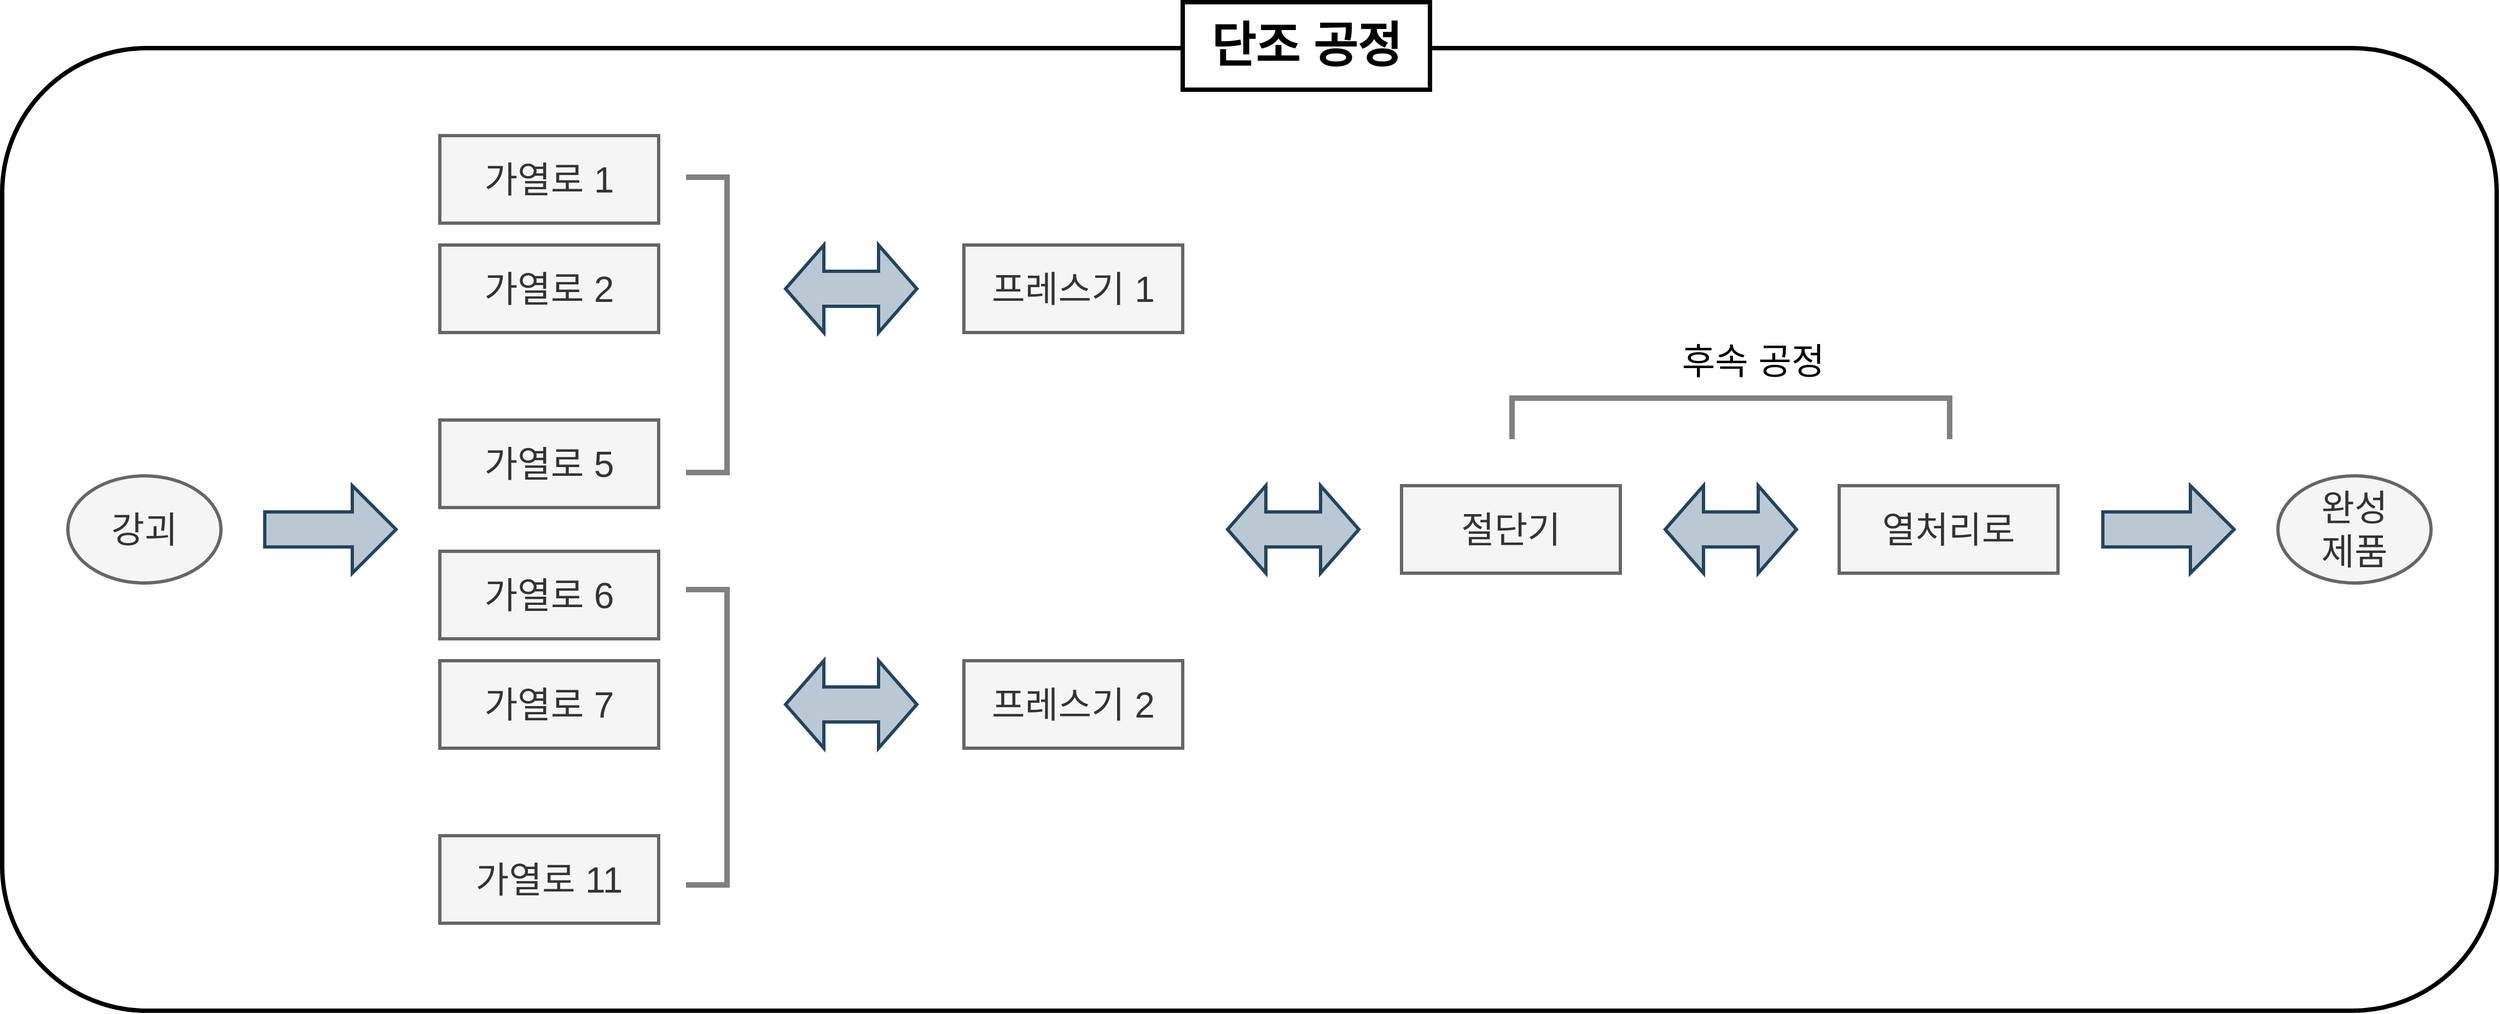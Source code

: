 <mxfile version="15.5.4" type="github">
  <diagram id="IgQk5zFN0d73Wt5vbOF0" name="Page-1">
    <mxGraphModel dx="4960" dy="1645" grid="1" gridSize="10" guides="1" tooltips="1" connect="1" arrows="1" fold="1" page="1" pageScale="1" pageWidth="827" pageHeight="1169" math="0" shadow="0">
      <root>
        <mxCell id="0" />
        <mxCell id="1" parent="0" />
        <mxCell id="zL9s2MAgw91FGzoXhTXC-10" value="" style="rounded=1;whiteSpace=wrap;html=1;fontSize=44;strokeWidth=4;fillColor=none;" parent="1" vertex="1">
          <mxGeometry x="-360" y="82" width="2280" height="880" as="geometry" />
        </mxCell>
        <mxCell id="q2XyKqmEsxMkfOhUg6Uy-18" value="" style="group" parent="1" vertex="1" connectable="0">
          <mxGeometry x="40" y="542" width="600" height="340" as="geometry" />
        </mxCell>
        <mxCell id="q2XyKqmEsxMkfOhUg6Uy-19" value="가열로 6" style="rounded=0;whiteSpace=wrap;html=1;fontSize=33;fillColor=#f5f5f5;strokeColor=#666666;fontColor=#333333;strokeWidth=3;" parent="q2XyKqmEsxMkfOhUg6Uy-18" vertex="1">
          <mxGeometry width="200" height="80" as="geometry" />
        </mxCell>
        <mxCell id="q2XyKqmEsxMkfOhUg6Uy-20" value="가열로 7" style="rounded=0;whiteSpace=wrap;html=1;fontSize=33;fillColor=#f5f5f5;strokeColor=#666666;fontColor=#333333;strokeWidth=3;" parent="q2XyKqmEsxMkfOhUg6Uy-18" vertex="1">
          <mxGeometry y="100" width="200" height="80" as="geometry" />
        </mxCell>
        <mxCell id="q2XyKqmEsxMkfOhUg6Uy-21" value="가열로 11" style="rounded=0;whiteSpace=wrap;html=1;fontSize=33;fillColor=#f5f5f5;strokeColor=#666666;fontColor=#333333;strokeWidth=3;" parent="q2XyKqmEsxMkfOhUg6Uy-18" vertex="1">
          <mxGeometry y="260" width="200" height="80" as="geometry" />
        </mxCell>
        <mxCell id="q2XyKqmEsxMkfOhUg6Uy-23" value="" style="shape=image;html=1;verticalAlign=top;verticalLabelPosition=bottom;labelBackgroundColor=#ffffff;imageAspect=0;aspect=fixed;image=https://cdn2.iconfinder.com/data/icons/font-awesome/1792/ellipsis-v-128.png;fontSize=22;" parent="q2XyKqmEsxMkfOhUg6Uy-18" vertex="1">
          <mxGeometry x="80" y="200" width="40" height="40" as="geometry" />
        </mxCell>
        <mxCell id="q2XyKqmEsxMkfOhUg6Uy-24" value="" style="html=1;shadow=0;dashed=0;align=center;verticalAlign=middle;shape=mxgraph.arrows2.twoWayArrow;dy=0.6;dx=35;fontSize=22;fillColor=#bac8d3;strokeColor=#23445d;strokeWidth=3;" parent="q2XyKqmEsxMkfOhUg6Uy-18" vertex="1">
          <mxGeometry x="316" y="100" width="120" height="80" as="geometry" />
        </mxCell>
        <mxCell id="KaiTwwoG5ySneuiKSsJg-6" value="" style="shape=partialRectangle;whiteSpace=wrap;html=1;bottom=1;right=1;left=1;top=0;fillColor=none;routingCenterX=-0.5;rotation=-90;strokeWidth=5;strokeColor=#808080;" parent="q2XyKqmEsxMkfOhUg6Uy-18" vertex="1">
          <mxGeometry x="110" y="152.5" width="270" height="35" as="geometry" />
        </mxCell>
        <mxCell id="zL9s2MAgw91FGzoXhTXC-4" value="완성&lt;br style=&quot;font-size: 33px;&quot;&gt;제품" style="ellipse;whiteSpace=wrap;html=1;rounded=0;fontSize=33;strokeWidth=3;fillColor=#f5f5f5;strokeColor=#666666;fontColor=#333333;" parent="1" vertex="1">
          <mxGeometry x="1720" y="473" width="140" height="98" as="geometry" />
        </mxCell>
        <mxCell id="zL9s2MAgw91FGzoXhTXC-5" value="" style="html=1;shadow=0;dashed=0;align=center;verticalAlign=middle;shape=mxgraph.arrows2.arrow;dy=0.6;dx=40;notch=0;rounded=0;fontSize=22;strokeWidth=3;fillColor=#bac8d3;strokeColor=#23445d;" parent="1" vertex="1">
          <mxGeometry x="1560" y="482" width="120" height="80" as="geometry" />
        </mxCell>
        <mxCell id="zL9s2MAgw91FGzoXhTXC-8" value="" style="html=1;shadow=0;dashed=0;align=center;verticalAlign=middle;shape=mxgraph.arrows2.arrow;dy=0.6;dx=40;notch=0;rounded=0;fontSize=22;strokeWidth=3;fillColor=#bac8d3;strokeColor=#23445d;" parent="1" vertex="1">
          <mxGeometry x="-120" y="482" width="120" height="80" as="geometry" />
        </mxCell>
        <mxCell id="zL9s2MAgw91FGzoXhTXC-12" value="&lt;b&gt;&lt;font style=&quot;font-size: 44px&quot;&gt;단조 공정&lt;/font&gt;&lt;/b&gt;" style="rounded=0;whiteSpace=wrap;html=1;fontSize=22;strokeWidth=4;fillColor=#FFFFFF;" parent="1" vertex="1">
          <mxGeometry x="719" y="40" width="226" height="80" as="geometry" />
        </mxCell>
        <mxCell id="q2XyKqmEsxMkfOhUg6Uy-1" value="가열로 1" style="rounded=0;whiteSpace=wrap;html=1;fontSize=33;fillColor=#f5f5f5;strokeColor=#666666;fontColor=#333333;strokeWidth=3;" parent="1" vertex="1">
          <mxGeometry x="40" y="162" width="200" height="80" as="geometry" />
        </mxCell>
        <mxCell id="q2XyKqmEsxMkfOhUg6Uy-2" value="가열로 2" style="rounded=0;whiteSpace=wrap;html=1;fontSize=33;fillColor=#f5f5f5;strokeColor=#666666;fontColor=#333333;strokeWidth=3;" parent="1" vertex="1">
          <mxGeometry x="40" y="262" width="200" height="80" as="geometry" />
        </mxCell>
        <mxCell id="q2XyKqmEsxMkfOhUg6Uy-5" value="가열로 5" style="rounded=0;whiteSpace=wrap;html=1;fontSize=33;fillColor=#f5f5f5;strokeColor=#666666;fontColor=#333333;strokeWidth=3;" parent="1" vertex="1">
          <mxGeometry x="40" y="422" width="200" height="80" as="geometry" />
        </mxCell>
        <mxCell id="q2XyKqmEsxMkfOhUg6Uy-10" value="" style="shape=image;html=1;verticalAlign=top;verticalLabelPosition=bottom;labelBackgroundColor=#ffffff;imageAspect=0;aspect=fixed;image=https://cdn2.iconfinder.com/data/icons/font-awesome/1792/ellipsis-v-128.png;fontSize=22;" parent="1" vertex="1">
          <mxGeometry x="120" y="362" width="40" height="40" as="geometry" />
        </mxCell>
        <mxCell id="q2XyKqmEsxMkfOhUg6Uy-15" value="" style="html=1;shadow=0;dashed=0;align=center;verticalAlign=middle;shape=mxgraph.arrows2.twoWayArrow;dy=0.6;dx=35;fontSize=22;fillColor=#bac8d3;strokeColor=#23445d;strokeWidth=3;" parent="1" vertex="1">
          <mxGeometry x="356" y="262" width="120" height="80" as="geometry" />
        </mxCell>
        <mxCell id="zL9s2MAgw91FGzoXhTXC-13" value="강괴" style="ellipse;whiteSpace=wrap;html=1;rounded=0;fontSize=33;strokeWidth=3;fillColor=#f5f5f5;strokeColor=#666666;fontColor=#333333;" parent="1" vertex="1">
          <mxGeometry x="-300" y="473" width="140" height="98" as="geometry" />
        </mxCell>
        <mxCell id="KaiTwwoG5ySneuiKSsJg-3" value="" style="shape=partialRectangle;whiteSpace=wrap;html=1;bottom=1;right=1;left=1;top=0;fillColor=none;routingCenterX=-0.5;rotation=-90;strokeWidth=5;strokeColor=#808080;" parent="1" vertex="1">
          <mxGeometry x="150" y="317.5" width="270" height="35" as="geometry" />
        </mxCell>
        <mxCell id="KaiTwwoG5ySneuiKSsJg-4" value="프레스기 2" style="rounded=0;whiteSpace=wrap;html=1;fontSize=33;fillColor=#f5f5f5;strokeColor=#666666;fontColor=#333333;strokeWidth=3;" parent="1" vertex="1">
          <mxGeometry x="519" y="642" width="200" height="80" as="geometry" />
        </mxCell>
        <mxCell id="KaiTwwoG5ySneuiKSsJg-5" value="프레스기 1" style="rounded=0;whiteSpace=wrap;html=1;fontSize=33;fillColor=#f5f5f5;strokeColor=#666666;fontColor=#333333;strokeWidth=3;" parent="1" vertex="1">
          <mxGeometry x="519" y="262" width="200" height="80" as="geometry" />
        </mxCell>
        <mxCell id="n9DOIaszIgEERffagHcI-1" value="" style="html=1;shadow=0;dashed=0;align=center;verticalAlign=middle;shape=mxgraph.arrows2.twoWayArrow;dy=0.6;dx=35;fontSize=22;fillColor=#bac8d3;strokeColor=#23445d;strokeWidth=3;" parent="1" vertex="1">
          <mxGeometry x="760" y="482" width="120" height="80" as="geometry" />
        </mxCell>
        <mxCell id="n9DOIaszIgEERffagHcI-4" value="절단기" style="rounded=0;whiteSpace=wrap;html=1;fontSize=33;fillColor=#f5f5f5;strokeColor=#666666;fontColor=#333333;strokeWidth=3;" parent="1" vertex="1">
          <mxGeometry x="919" y="482" width="200" height="80" as="geometry" />
        </mxCell>
        <mxCell id="n9DOIaszIgEERffagHcI-6" value="" style="html=1;shadow=0;dashed=0;align=center;verticalAlign=middle;shape=mxgraph.arrows2.twoWayArrow;dy=0.6;dx=35;fontSize=22;fillColor=#bac8d3;strokeColor=#23445d;strokeWidth=3;" parent="1" vertex="1">
          <mxGeometry x="1160" y="482" width="120" height="80" as="geometry" />
        </mxCell>
        <mxCell id="n9DOIaszIgEERffagHcI-7" value="열처리로" style="rounded=0;whiteSpace=wrap;html=1;fontSize=33;fillColor=#f5f5f5;strokeColor=#666666;fontColor=#333333;strokeWidth=3;" parent="1" vertex="1">
          <mxGeometry x="1319" y="482" width="200" height="80" as="geometry" />
        </mxCell>
        <mxCell id="n9DOIaszIgEERffagHcI-10" value="" style="shape=partialRectangle;whiteSpace=wrap;html=1;bottom=1;right=1;left=1;top=0;fillColor=none;routingCenterX=-0.5;rotation=-180;strokeWidth=5;strokeColor=#808080;" parent="1" vertex="1">
          <mxGeometry x="1020" y="402" width="400" height="35" as="geometry" />
        </mxCell>
        <mxCell id="n9DOIaszIgEERffagHcI-11" value="&lt;font style=&quot;font-size: 33px ; background-color: rgb(255 , 255 , 255)&quot;&gt;후속 공정&lt;/font&gt;" style="text;html=1;strokeColor=none;fillColor=none;align=center;verticalAlign=middle;whiteSpace=wrap;rounded=0;fontSize=24;" parent="1" vertex="1">
          <mxGeometry x="1156" y="352.5" width="169" height="30" as="geometry" />
        </mxCell>
      </root>
    </mxGraphModel>
  </diagram>
</mxfile>
